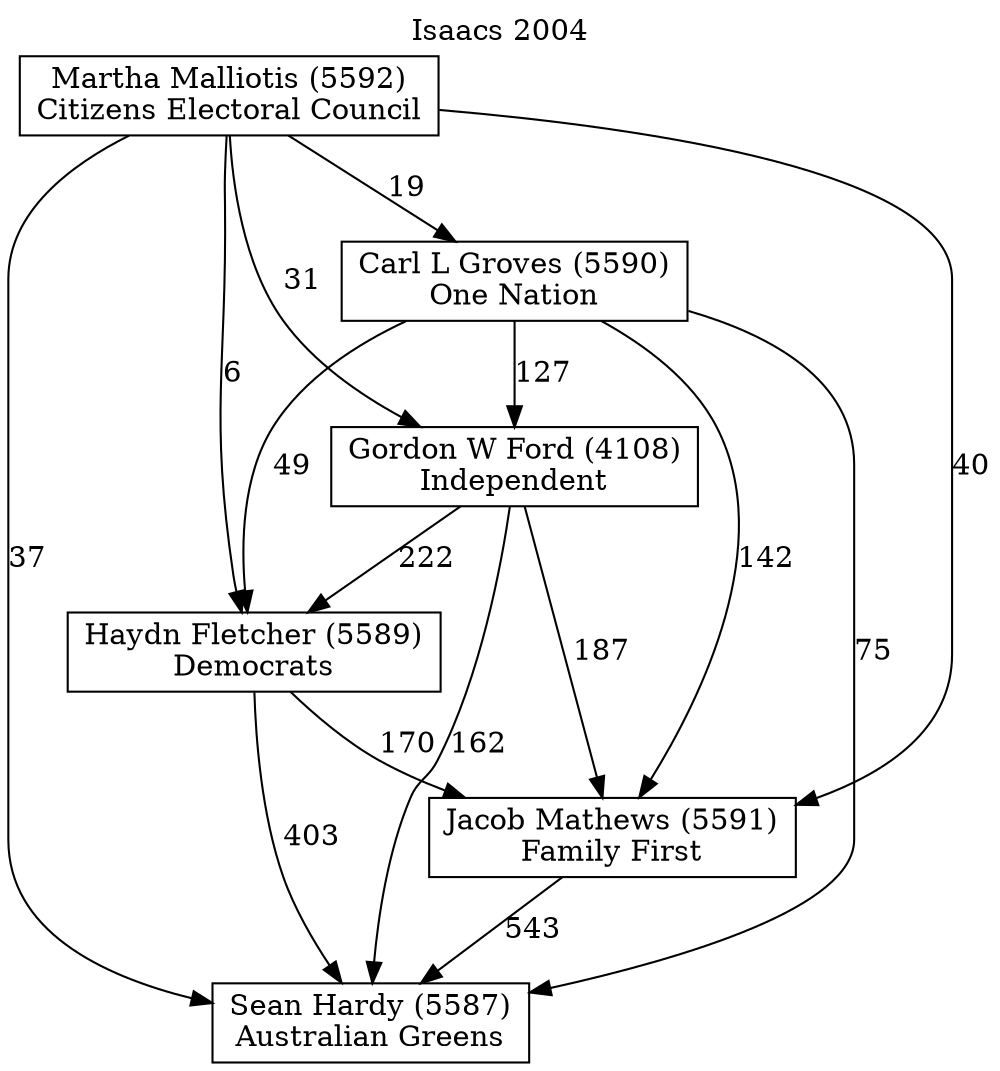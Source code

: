 // House preference flow
digraph "Sean Hardy (5587)_Isaacs_2004" {
	graph [label="Isaacs 2004" labelloc=t mclimit=10]
	node [shape=box]
	"Sean Hardy (5587)" [label="Sean Hardy (5587)
Australian Greens"]
	"Jacob Mathews (5591)" [label="Jacob Mathews (5591)
Family First"]
	"Haydn Fletcher (5589)" [label="Haydn Fletcher (5589)
Democrats"]
	"Gordon W Ford (4108)" [label="Gordon W Ford (4108)
Independent"]
	"Carl L Groves (5590)" [label="Carl L Groves (5590)
One Nation"]
	"Martha Malliotis (5592)" [label="Martha Malliotis (5592)
Citizens Electoral Council"]
	"Sean Hardy (5587)" [label="Sean Hardy (5587)
Australian Greens"]
	"Haydn Fletcher (5589)" [label="Haydn Fletcher (5589)
Democrats"]
	"Gordon W Ford (4108)" [label="Gordon W Ford (4108)
Independent"]
	"Carl L Groves (5590)" [label="Carl L Groves (5590)
One Nation"]
	"Martha Malliotis (5592)" [label="Martha Malliotis (5592)
Citizens Electoral Council"]
	"Sean Hardy (5587)" [label="Sean Hardy (5587)
Australian Greens"]
	"Gordon W Ford (4108)" [label="Gordon W Ford (4108)
Independent"]
	"Carl L Groves (5590)" [label="Carl L Groves (5590)
One Nation"]
	"Martha Malliotis (5592)" [label="Martha Malliotis (5592)
Citizens Electoral Council"]
	"Sean Hardy (5587)" [label="Sean Hardy (5587)
Australian Greens"]
	"Carl L Groves (5590)" [label="Carl L Groves (5590)
One Nation"]
	"Martha Malliotis (5592)" [label="Martha Malliotis (5592)
Citizens Electoral Council"]
	"Sean Hardy (5587)" [label="Sean Hardy (5587)
Australian Greens"]
	"Martha Malliotis (5592)" [label="Martha Malliotis (5592)
Citizens Electoral Council"]
	"Martha Malliotis (5592)" [label="Martha Malliotis (5592)
Citizens Electoral Council"]
	"Carl L Groves (5590)" [label="Carl L Groves (5590)
One Nation"]
	"Martha Malliotis (5592)" [label="Martha Malliotis (5592)
Citizens Electoral Council"]
	"Martha Malliotis (5592)" [label="Martha Malliotis (5592)
Citizens Electoral Council"]
	"Gordon W Ford (4108)" [label="Gordon W Ford (4108)
Independent"]
	"Carl L Groves (5590)" [label="Carl L Groves (5590)
One Nation"]
	"Martha Malliotis (5592)" [label="Martha Malliotis (5592)
Citizens Electoral Council"]
	"Gordon W Ford (4108)" [label="Gordon W Ford (4108)
Independent"]
	"Martha Malliotis (5592)" [label="Martha Malliotis (5592)
Citizens Electoral Council"]
	"Martha Malliotis (5592)" [label="Martha Malliotis (5592)
Citizens Electoral Council"]
	"Carl L Groves (5590)" [label="Carl L Groves (5590)
One Nation"]
	"Martha Malliotis (5592)" [label="Martha Malliotis (5592)
Citizens Electoral Council"]
	"Martha Malliotis (5592)" [label="Martha Malliotis (5592)
Citizens Electoral Council"]
	"Haydn Fletcher (5589)" [label="Haydn Fletcher (5589)
Democrats"]
	"Gordon W Ford (4108)" [label="Gordon W Ford (4108)
Independent"]
	"Carl L Groves (5590)" [label="Carl L Groves (5590)
One Nation"]
	"Martha Malliotis (5592)" [label="Martha Malliotis (5592)
Citizens Electoral Council"]
	"Haydn Fletcher (5589)" [label="Haydn Fletcher (5589)
Democrats"]
	"Carl L Groves (5590)" [label="Carl L Groves (5590)
One Nation"]
	"Martha Malliotis (5592)" [label="Martha Malliotis (5592)
Citizens Electoral Council"]
	"Haydn Fletcher (5589)" [label="Haydn Fletcher (5589)
Democrats"]
	"Martha Malliotis (5592)" [label="Martha Malliotis (5592)
Citizens Electoral Council"]
	"Martha Malliotis (5592)" [label="Martha Malliotis (5592)
Citizens Electoral Council"]
	"Carl L Groves (5590)" [label="Carl L Groves (5590)
One Nation"]
	"Martha Malliotis (5592)" [label="Martha Malliotis (5592)
Citizens Electoral Council"]
	"Martha Malliotis (5592)" [label="Martha Malliotis (5592)
Citizens Electoral Council"]
	"Gordon W Ford (4108)" [label="Gordon W Ford (4108)
Independent"]
	"Carl L Groves (5590)" [label="Carl L Groves (5590)
One Nation"]
	"Martha Malliotis (5592)" [label="Martha Malliotis (5592)
Citizens Electoral Council"]
	"Gordon W Ford (4108)" [label="Gordon W Ford (4108)
Independent"]
	"Martha Malliotis (5592)" [label="Martha Malliotis (5592)
Citizens Electoral Council"]
	"Martha Malliotis (5592)" [label="Martha Malliotis (5592)
Citizens Electoral Council"]
	"Carl L Groves (5590)" [label="Carl L Groves (5590)
One Nation"]
	"Martha Malliotis (5592)" [label="Martha Malliotis (5592)
Citizens Electoral Council"]
	"Martha Malliotis (5592)" [label="Martha Malliotis (5592)
Citizens Electoral Council"]
	"Jacob Mathews (5591)" [label="Jacob Mathews (5591)
Family First"]
	"Haydn Fletcher (5589)" [label="Haydn Fletcher (5589)
Democrats"]
	"Gordon W Ford (4108)" [label="Gordon W Ford (4108)
Independent"]
	"Carl L Groves (5590)" [label="Carl L Groves (5590)
One Nation"]
	"Martha Malliotis (5592)" [label="Martha Malliotis (5592)
Citizens Electoral Council"]
	"Jacob Mathews (5591)" [label="Jacob Mathews (5591)
Family First"]
	"Gordon W Ford (4108)" [label="Gordon W Ford (4108)
Independent"]
	"Carl L Groves (5590)" [label="Carl L Groves (5590)
One Nation"]
	"Martha Malliotis (5592)" [label="Martha Malliotis (5592)
Citizens Electoral Council"]
	"Jacob Mathews (5591)" [label="Jacob Mathews (5591)
Family First"]
	"Carl L Groves (5590)" [label="Carl L Groves (5590)
One Nation"]
	"Martha Malliotis (5592)" [label="Martha Malliotis (5592)
Citizens Electoral Council"]
	"Jacob Mathews (5591)" [label="Jacob Mathews (5591)
Family First"]
	"Martha Malliotis (5592)" [label="Martha Malliotis (5592)
Citizens Electoral Council"]
	"Martha Malliotis (5592)" [label="Martha Malliotis (5592)
Citizens Electoral Council"]
	"Carl L Groves (5590)" [label="Carl L Groves (5590)
One Nation"]
	"Martha Malliotis (5592)" [label="Martha Malliotis (5592)
Citizens Electoral Council"]
	"Martha Malliotis (5592)" [label="Martha Malliotis (5592)
Citizens Electoral Council"]
	"Gordon W Ford (4108)" [label="Gordon W Ford (4108)
Independent"]
	"Carl L Groves (5590)" [label="Carl L Groves (5590)
One Nation"]
	"Martha Malliotis (5592)" [label="Martha Malliotis (5592)
Citizens Electoral Council"]
	"Gordon W Ford (4108)" [label="Gordon W Ford (4108)
Independent"]
	"Martha Malliotis (5592)" [label="Martha Malliotis (5592)
Citizens Electoral Council"]
	"Martha Malliotis (5592)" [label="Martha Malliotis (5592)
Citizens Electoral Council"]
	"Carl L Groves (5590)" [label="Carl L Groves (5590)
One Nation"]
	"Martha Malliotis (5592)" [label="Martha Malliotis (5592)
Citizens Electoral Council"]
	"Martha Malliotis (5592)" [label="Martha Malliotis (5592)
Citizens Electoral Council"]
	"Haydn Fletcher (5589)" [label="Haydn Fletcher (5589)
Democrats"]
	"Gordon W Ford (4108)" [label="Gordon W Ford (4108)
Independent"]
	"Carl L Groves (5590)" [label="Carl L Groves (5590)
One Nation"]
	"Martha Malliotis (5592)" [label="Martha Malliotis (5592)
Citizens Electoral Council"]
	"Haydn Fletcher (5589)" [label="Haydn Fletcher (5589)
Democrats"]
	"Carl L Groves (5590)" [label="Carl L Groves (5590)
One Nation"]
	"Martha Malliotis (5592)" [label="Martha Malliotis (5592)
Citizens Electoral Council"]
	"Haydn Fletcher (5589)" [label="Haydn Fletcher (5589)
Democrats"]
	"Martha Malliotis (5592)" [label="Martha Malliotis (5592)
Citizens Electoral Council"]
	"Martha Malliotis (5592)" [label="Martha Malliotis (5592)
Citizens Electoral Council"]
	"Carl L Groves (5590)" [label="Carl L Groves (5590)
One Nation"]
	"Martha Malliotis (5592)" [label="Martha Malliotis (5592)
Citizens Electoral Council"]
	"Martha Malliotis (5592)" [label="Martha Malliotis (5592)
Citizens Electoral Council"]
	"Gordon W Ford (4108)" [label="Gordon W Ford (4108)
Independent"]
	"Carl L Groves (5590)" [label="Carl L Groves (5590)
One Nation"]
	"Martha Malliotis (5592)" [label="Martha Malliotis (5592)
Citizens Electoral Council"]
	"Gordon W Ford (4108)" [label="Gordon W Ford (4108)
Independent"]
	"Martha Malliotis (5592)" [label="Martha Malliotis (5592)
Citizens Electoral Council"]
	"Martha Malliotis (5592)" [label="Martha Malliotis (5592)
Citizens Electoral Council"]
	"Carl L Groves (5590)" [label="Carl L Groves (5590)
One Nation"]
	"Martha Malliotis (5592)" [label="Martha Malliotis (5592)
Citizens Electoral Council"]
	"Martha Malliotis (5592)" [label="Martha Malliotis (5592)
Citizens Electoral Council"]
	"Jacob Mathews (5591)" -> "Sean Hardy (5587)" [label=543]
	"Haydn Fletcher (5589)" -> "Jacob Mathews (5591)" [label=170]
	"Gordon W Ford (4108)" -> "Haydn Fletcher (5589)" [label=222]
	"Carl L Groves (5590)" -> "Gordon W Ford (4108)" [label=127]
	"Martha Malliotis (5592)" -> "Carl L Groves (5590)" [label=19]
	"Haydn Fletcher (5589)" -> "Sean Hardy (5587)" [label=403]
	"Gordon W Ford (4108)" -> "Sean Hardy (5587)" [label=162]
	"Carl L Groves (5590)" -> "Sean Hardy (5587)" [label=75]
	"Martha Malliotis (5592)" -> "Sean Hardy (5587)" [label=37]
	"Martha Malliotis (5592)" -> "Gordon W Ford (4108)" [label=31]
	"Carl L Groves (5590)" -> "Haydn Fletcher (5589)" [label=49]
	"Martha Malliotis (5592)" -> "Haydn Fletcher (5589)" [label=6]
	"Gordon W Ford (4108)" -> "Jacob Mathews (5591)" [label=187]
	"Carl L Groves (5590)" -> "Jacob Mathews (5591)" [label=142]
	"Martha Malliotis (5592)" -> "Jacob Mathews (5591)" [label=40]
}
